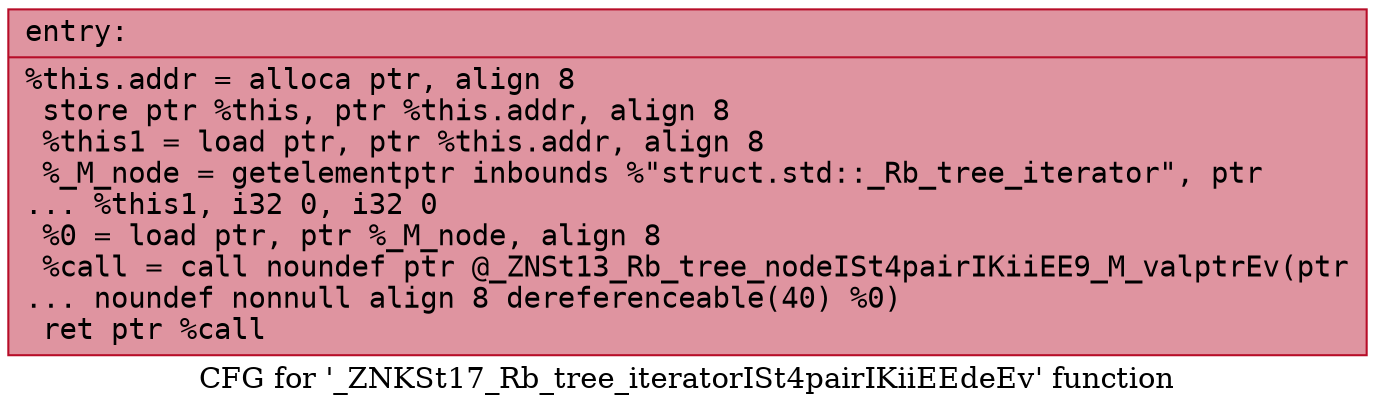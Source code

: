 digraph "CFG for '_ZNKSt17_Rb_tree_iteratorISt4pairIKiiEEdeEv' function" {
	label="CFG for '_ZNKSt17_Rb_tree_iteratorISt4pairIKiiEEdeEv' function";

	Node0x55ba305526e0 [shape=record,color="#b70d28ff", style=filled, fillcolor="#b70d2870" fontname="Courier",label="{entry:\l|  %this.addr = alloca ptr, align 8\l  store ptr %this, ptr %this.addr, align 8\l  %this1 = load ptr, ptr %this.addr, align 8\l  %_M_node = getelementptr inbounds %\"struct.std::_Rb_tree_iterator\", ptr\l... %this1, i32 0, i32 0\l  %0 = load ptr, ptr %_M_node, align 8\l  %call = call noundef ptr @_ZNSt13_Rb_tree_nodeISt4pairIKiiEE9_M_valptrEv(ptr\l... noundef nonnull align 8 dereferenceable(40) %0)\l  ret ptr %call\l}"];
}
